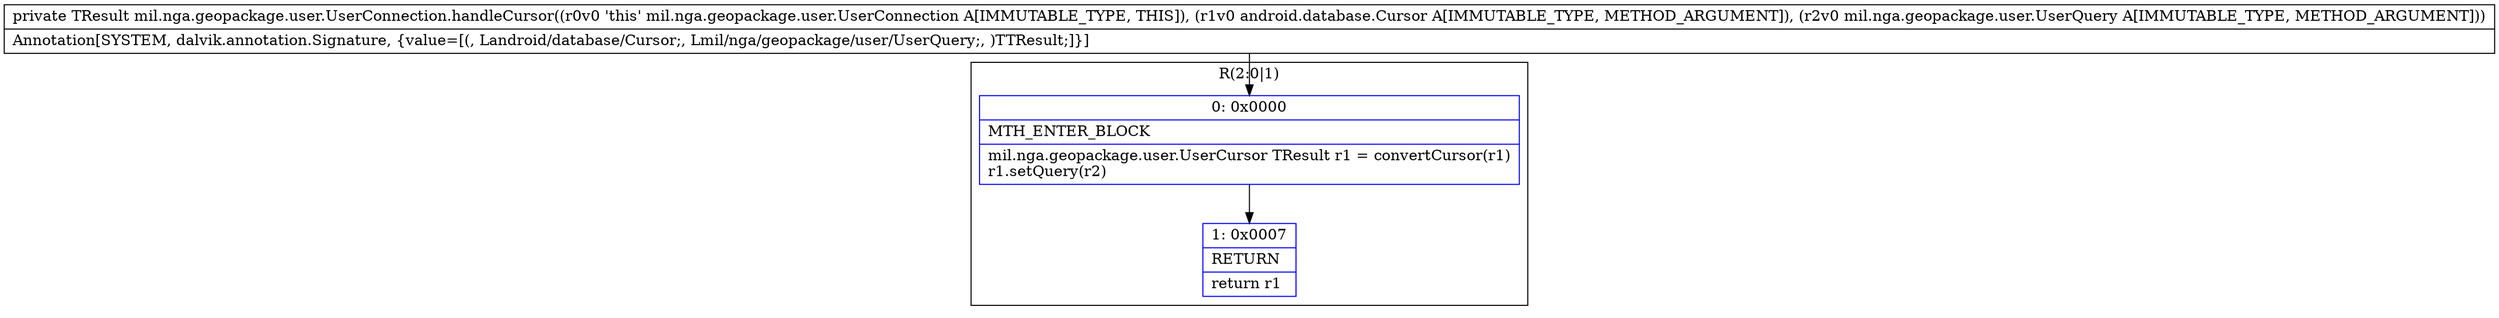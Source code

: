 digraph "CFG formil.nga.geopackage.user.UserConnection.handleCursor(Landroid\/database\/Cursor;Lmil\/nga\/geopackage\/user\/UserQuery;)Lmil\/nga\/geopackage\/user\/UserCursor;" {
subgraph cluster_Region_1239853648 {
label = "R(2:0|1)";
node [shape=record,color=blue];
Node_0 [shape=record,label="{0\:\ 0x0000|MTH_ENTER_BLOCK\l|mil.nga.geopackage.user.UserCursor TResult r1 = convertCursor(r1)\lr1.setQuery(r2)\l}"];
Node_1 [shape=record,label="{1\:\ 0x0007|RETURN\l|return r1\l}"];
}
MethodNode[shape=record,label="{private TResult mil.nga.geopackage.user.UserConnection.handleCursor((r0v0 'this' mil.nga.geopackage.user.UserConnection A[IMMUTABLE_TYPE, THIS]), (r1v0 android.database.Cursor A[IMMUTABLE_TYPE, METHOD_ARGUMENT]), (r2v0 mil.nga.geopackage.user.UserQuery A[IMMUTABLE_TYPE, METHOD_ARGUMENT]))  | Annotation[SYSTEM, dalvik.annotation.Signature, \{value=[(, Landroid\/database\/Cursor;, Lmil\/nga\/geopackage\/user\/UserQuery;, )TTResult;]\}]\l}"];
MethodNode -> Node_0;
Node_0 -> Node_1;
}

